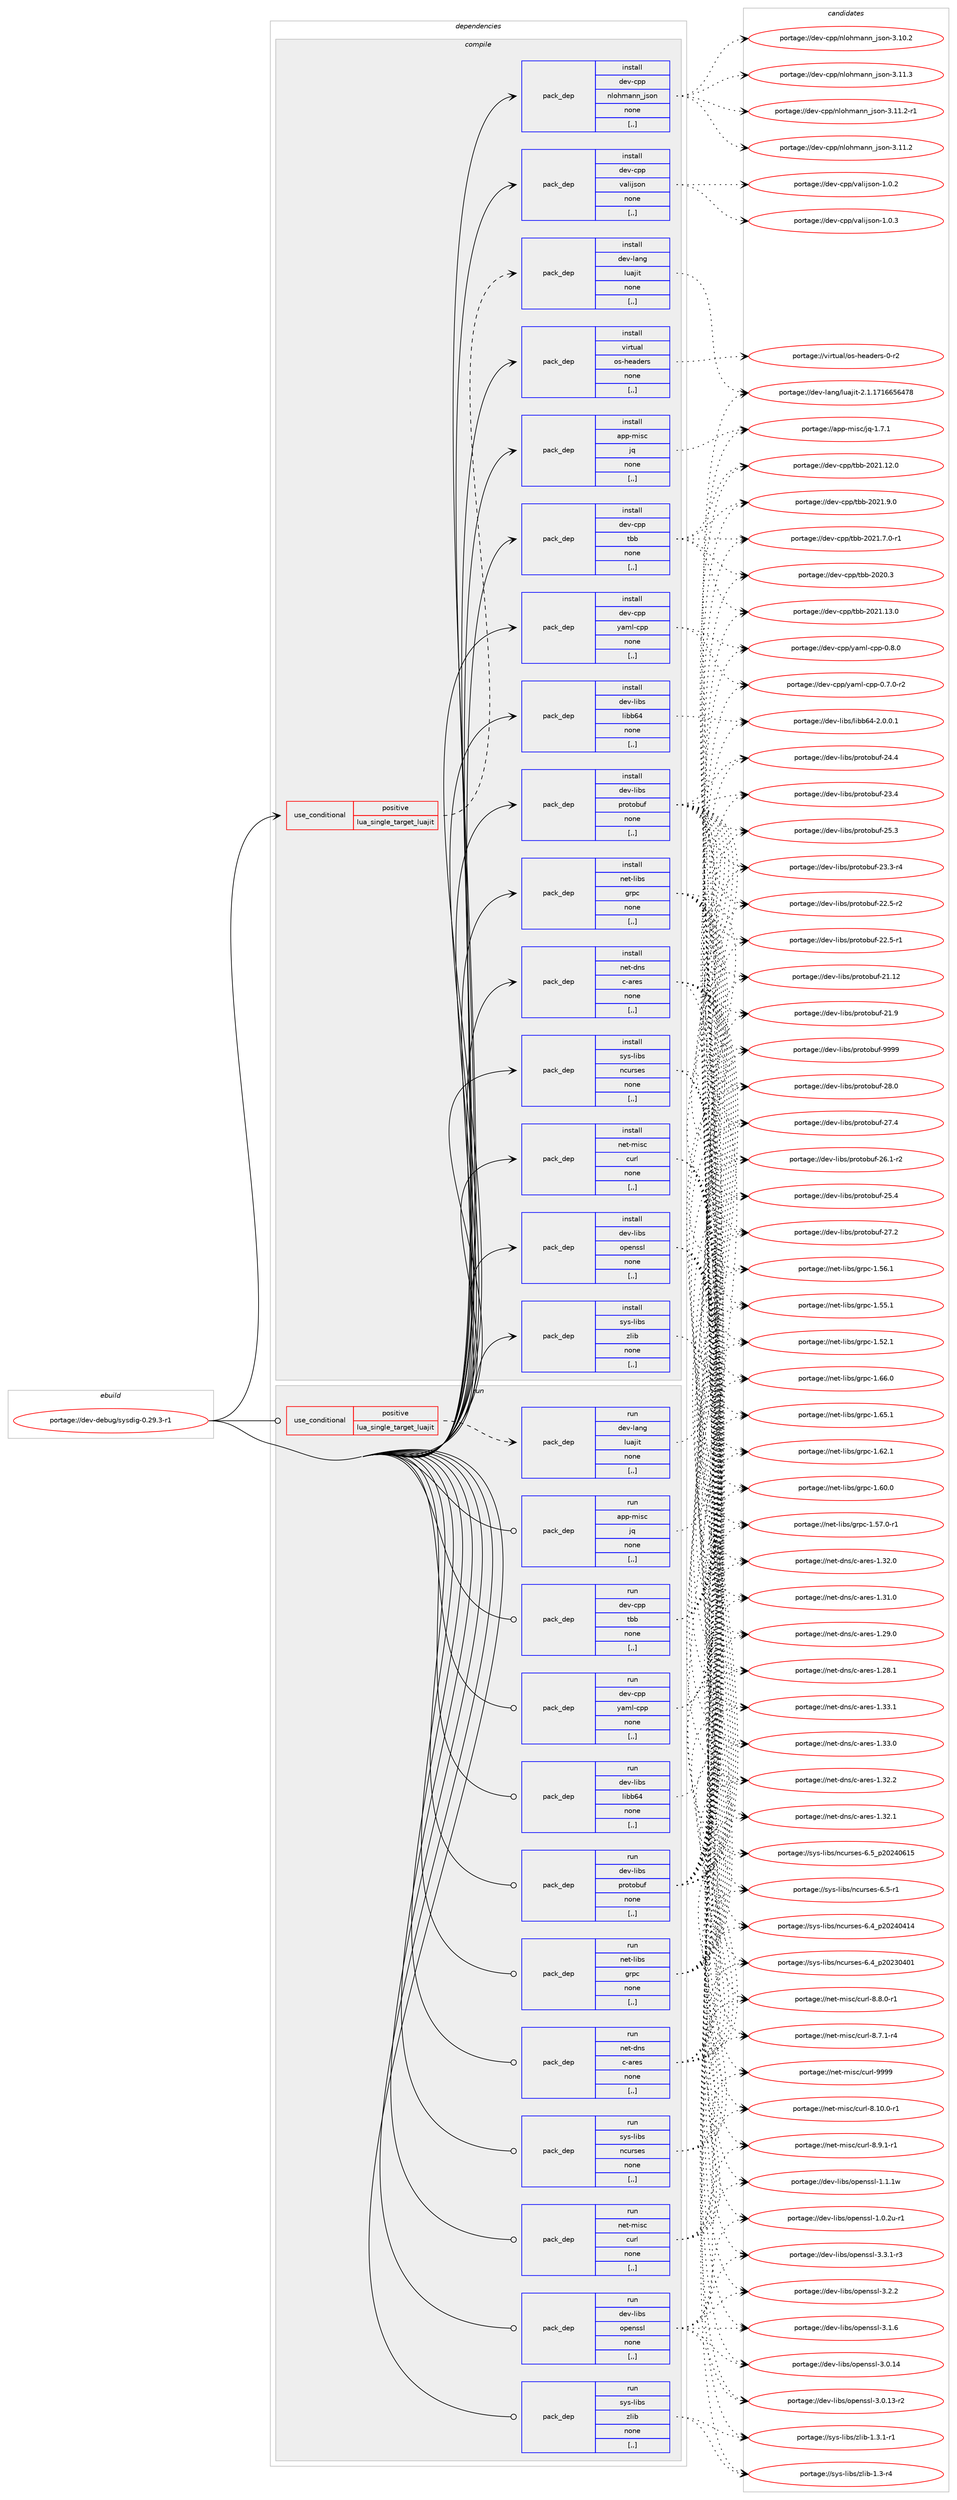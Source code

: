 digraph prolog {

# *************
# Graph options
# *************

newrank=true;
concentrate=true;
compound=true;
graph [rankdir=LR,fontname=Helvetica,fontsize=10,ranksep=1.5];#, ranksep=2.5, nodesep=0.2];
edge  [arrowhead=vee];
node  [fontname=Helvetica,fontsize=10];

# **********
# The ebuild
# **********

subgraph cluster_leftcol {
color=gray;
label=<<i>ebuild</i>>;
id [label="portage://dev-debug/sysdig-0.29.3-r1", color=red, width=4, href="../dev-debug/sysdig-0.29.3-r1.svg"];
}

# ****************
# The dependencies
# ****************

subgraph cluster_midcol {
color=gray;
label=<<i>dependencies</i>>;
subgraph cluster_compile {
fillcolor="#eeeeee";
style=filled;
label=<<i>compile</i>>;
subgraph cond149459 {
dependency566822 [label=<<TABLE BORDER="0" CELLBORDER="1" CELLSPACING="0" CELLPADDING="4"><TR><TD ROWSPAN="3" CELLPADDING="10">use_conditional</TD></TR><TR><TD>positive</TD></TR><TR><TD>lua_single_target_luajit</TD></TR></TABLE>>, shape=none, color=red];
subgraph pack412814 {
dependency566823 [label=<<TABLE BORDER="0" CELLBORDER="1" CELLSPACING="0" CELLPADDING="4" WIDTH="220"><TR><TD ROWSPAN="6" CELLPADDING="30">pack_dep</TD></TR><TR><TD WIDTH="110">install</TD></TR><TR><TD>dev-lang</TD></TR><TR><TD>luajit</TD></TR><TR><TD>none</TD></TR><TR><TD>[,,]</TD></TR></TABLE>>, shape=none, color=blue];
}
dependency566822:e -> dependency566823:w [weight=20,style="dashed",arrowhead="vee"];
}
id:e -> dependency566822:w [weight=20,style="solid",arrowhead="vee"];
subgraph pack412815 {
dependency566824 [label=<<TABLE BORDER="0" CELLBORDER="1" CELLSPACING="0" CELLPADDING="4" WIDTH="220"><TR><TD ROWSPAN="6" CELLPADDING="30">pack_dep</TD></TR><TR><TD WIDTH="110">install</TD></TR><TR><TD>app-misc</TD></TR><TR><TD>jq</TD></TR><TR><TD>none</TD></TR><TR><TD>[,,]</TD></TR></TABLE>>, shape=none, color=blue];
}
id:e -> dependency566824:w [weight=20,style="solid",arrowhead="vee"];
subgraph pack412816 {
dependency566825 [label=<<TABLE BORDER="0" CELLBORDER="1" CELLSPACING="0" CELLPADDING="4" WIDTH="220"><TR><TD ROWSPAN="6" CELLPADDING="30">pack_dep</TD></TR><TR><TD WIDTH="110">install</TD></TR><TR><TD>dev-cpp</TD></TR><TR><TD>nlohmann_json</TD></TR><TR><TD>none</TD></TR><TR><TD>[,,]</TD></TR></TABLE>>, shape=none, color=blue];
}
id:e -> dependency566825:w [weight=20,style="solid",arrowhead="vee"];
subgraph pack412817 {
dependency566826 [label=<<TABLE BORDER="0" CELLBORDER="1" CELLSPACING="0" CELLPADDING="4" WIDTH="220"><TR><TD ROWSPAN="6" CELLPADDING="30">pack_dep</TD></TR><TR><TD WIDTH="110">install</TD></TR><TR><TD>dev-cpp</TD></TR><TR><TD>tbb</TD></TR><TR><TD>none</TD></TR><TR><TD>[,,]</TD></TR></TABLE>>, shape=none, color=blue];
}
id:e -> dependency566826:w [weight=20,style="solid",arrowhead="vee"];
subgraph pack412818 {
dependency566827 [label=<<TABLE BORDER="0" CELLBORDER="1" CELLSPACING="0" CELLPADDING="4" WIDTH="220"><TR><TD ROWSPAN="6" CELLPADDING="30">pack_dep</TD></TR><TR><TD WIDTH="110">install</TD></TR><TR><TD>dev-cpp</TD></TR><TR><TD>valijson</TD></TR><TR><TD>none</TD></TR><TR><TD>[,,]</TD></TR></TABLE>>, shape=none, color=blue];
}
id:e -> dependency566827:w [weight=20,style="solid",arrowhead="vee"];
subgraph pack412819 {
dependency566828 [label=<<TABLE BORDER="0" CELLBORDER="1" CELLSPACING="0" CELLPADDING="4" WIDTH="220"><TR><TD ROWSPAN="6" CELLPADDING="30">pack_dep</TD></TR><TR><TD WIDTH="110">install</TD></TR><TR><TD>dev-cpp</TD></TR><TR><TD>yaml-cpp</TD></TR><TR><TD>none</TD></TR><TR><TD>[,,]</TD></TR></TABLE>>, shape=none, color=blue];
}
id:e -> dependency566828:w [weight=20,style="solid",arrowhead="vee"];
subgraph pack412820 {
dependency566829 [label=<<TABLE BORDER="0" CELLBORDER="1" CELLSPACING="0" CELLPADDING="4" WIDTH="220"><TR><TD ROWSPAN="6" CELLPADDING="30">pack_dep</TD></TR><TR><TD WIDTH="110">install</TD></TR><TR><TD>dev-libs</TD></TR><TR><TD>libb64</TD></TR><TR><TD>none</TD></TR><TR><TD>[,,]</TD></TR></TABLE>>, shape=none, color=blue];
}
id:e -> dependency566829:w [weight=20,style="solid",arrowhead="vee"];
subgraph pack412821 {
dependency566830 [label=<<TABLE BORDER="0" CELLBORDER="1" CELLSPACING="0" CELLPADDING="4" WIDTH="220"><TR><TD ROWSPAN="6" CELLPADDING="30">pack_dep</TD></TR><TR><TD WIDTH="110">install</TD></TR><TR><TD>dev-libs</TD></TR><TR><TD>openssl</TD></TR><TR><TD>none</TD></TR><TR><TD>[,,]</TD></TR></TABLE>>, shape=none, color=blue];
}
id:e -> dependency566830:w [weight=20,style="solid",arrowhead="vee"];
subgraph pack412822 {
dependency566831 [label=<<TABLE BORDER="0" CELLBORDER="1" CELLSPACING="0" CELLPADDING="4" WIDTH="220"><TR><TD ROWSPAN="6" CELLPADDING="30">pack_dep</TD></TR><TR><TD WIDTH="110">install</TD></TR><TR><TD>dev-libs</TD></TR><TR><TD>protobuf</TD></TR><TR><TD>none</TD></TR><TR><TD>[,,]</TD></TR></TABLE>>, shape=none, color=blue];
}
id:e -> dependency566831:w [weight=20,style="solid",arrowhead="vee"];
subgraph pack412823 {
dependency566832 [label=<<TABLE BORDER="0" CELLBORDER="1" CELLSPACING="0" CELLPADDING="4" WIDTH="220"><TR><TD ROWSPAN="6" CELLPADDING="30">pack_dep</TD></TR><TR><TD WIDTH="110">install</TD></TR><TR><TD>net-dns</TD></TR><TR><TD>c-ares</TD></TR><TR><TD>none</TD></TR><TR><TD>[,,]</TD></TR></TABLE>>, shape=none, color=blue];
}
id:e -> dependency566832:w [weight=20,style="solid",arrowhead="vee"];
subgraph pack412824 {
dependency566833 [label=<<TABLE BORDER="0" CELLBORDER="1" CELLSPACING="0" CELLPADDING="4" WIDTH="220"><TR><TD ROWSPAN="6" CELLPADDING="30">pack_dep</TD></TR><TR><TD WIDTH="110">install</TD></TR><TR><TD>net-libs</TD></TR><TR><TD>grpc</TD></TR><TR><TD>none</TD></TR><TR><TD>[,,]</TD></TR></TABLE>>, shape=none, color=blue];
}
id:e -> dependency566833:w [weight=20,style="solid",arrowhead="vee"];
subgraph pack412825 {
dependency566834 [label=<<TABLE BORDER="0" CELLBORDER="1" CELLSPACING="0" CELLPADDING="4" WIDTH="220"><TR><TD ROWSPAN="6" CELLPADDING="30">pack_dep</TD></TR><TR><TD WIDTH="110">install</TD></TR><TR><TD>net-misc</TD></TR><TR><TD>curl</TD></TR><TR><TD>none</TD></TR><TR><TD>[,,]</TD></TR></TABLE>>, shape=none, color=blue];
}
id:e -> dependency566834:w [weight=20,style="solid",arrowhead="vee"];
subgraph pack412826 {
dependency566835 [label=<<TABLE BORDER="0" CELLBORDER="1" CELLSPACING="0" CELLPADDING="4" WIDTH="220"><TR><TD ROWSPAN="6" CELLPADDING="30">pack_dep</TD></TR><TR><TD WIDTH="110">install</TD></TR><TR><TD>sys-libs</TD></TR><TR><TD>ncurses</TD></TR><TR><TD>none</TD></TR><TR><TD>[,,]</TD></TR></TABLE>>, shape=none, color=blue];
}
id:e -> dependency566835:w [weight=20,style="solid",arrowhead="vee"];
subgraph pack412827 {
dependency566836 [label=<<TABLE BORDER="0" CELLBORDER="1" CELLSPACING="0" CELLPADDING="4" WIDTH="220"><TR><TD ROWSPAN="6" CELLPADDING="30">pack_dep</TD></TR><TR><TD WIDTH="110">install</TD></TR><TR><TD>sys-libs</TD></TR><TR><TD>zlib</TD></TR><TR><TD>none</TD></TR><TR><TD>[,,]</TD></TR></TABLE>>, shape=none, color=blue];
}
id:e -> dependency566836:w [weight=20,style="solid",arrowhead="vee"];
subgraph pack412828 {
dependency566837 [label=<<TABLE BORDER="0" CELLBORDER="1" CELLSPACING="0" CELLPADDING="4" WIDTH="220"><TR><TD ROWSPAN="6" CELLPADDING="30">pack_dep</TD></TR><TR><TD WIDTH="110">install</TD></TR><TR><TD>virtual</TD></TR><TR><TD>os-headers</TD></TR><TR><TD>none</TD></TR><TR><TD>[,,]</TD></TR></TABLE>>, shape=none, color=blue];
}
id:e -> dependency566837:w [weight=20,style="solid",arrowhead="vee"];
}
subgraph cluster_compileandrun {
fillcolor="#eeeeee";
style=filled;
label=<<i>compile and run</i>>;
}
subgraph cluster_run {
fillcolor="#eeeeee";
style=filled;
label=<<i>run</i>>;
subgraph cond149460 {
dependency566838 [label=<<TABLE BORDER="0" CELLBORDER="1" CELLSPACING="0" CELLPADDING="4"><TR><TD ROWSPAN="3" CELLPADDING="10">use_conditional</TD></TR><TR><TD>positive</TD></TR><TR><TD>lua_single_target_luajit</TD></TR></TABLE>>, shape=none, color=red];
subgraph pack412829 {
dependency566839 [label=<<TABLE BORDER="0" CELLBORDER="1" CELLSPACING="0" CELLPADDING="4" WIDTH="220"><TR><TD ROWSPAN="6" CELLPADDING="30">pack_dep</TD></TR><TR><TD WIDTH="110">run</TD></TR><TR><TD>dev-lang</TD></TR><TR><TD>luajit</TD></TR><TR><TD>none</TD></TR><TR><TD>[,,]</TD></TR></TABLE>>, shape=none, color=blue];
}
dependency566838:e -> dependency566839:w [weight=20,style="dashed",arrowhead="vee"];
}
id:e -> dependency566838:w [weight=20,style="solid",arrowhead="odot"];
subgraph pack412830 {
dependency566840 [label=<<TABLE BORDER="0" CELLBORDER="1" CELLSPACING="0" CELLPADDING="4" WIDTH="220"><TR><TD ROWSPAN="6" CELLPADDING="30">pack_dep</TD></TR><TR><TD WIDTH="110">run</TD></TR><TR><TD>app-misc</TD></TR><TR><TD>jq</TD></TR><TR><TD>none</TD></TR><TR><TD>[,,]</TD></TR></TABLE>>, shape=none, color=blue];
}
id:e -> dependency566840:w [weight=20,style="solid",arrowhead="odot"];
subgraph pack412831 {
dependency566841 [label=<<TABLE BORDER="0" CELLBORDER="1" CELLSPACING="0" CELLPADDING="4" WIDTH="220"><TR><TD ROWSPAN="6" CELLPADDING="30">pack_dep</TD></TR><TR><TD WIDTH="110">run</TD></TR><TR><TD>dev-cpp</TD></TR><TR><TD>tbb</TD></TR><TR><TD>none</TD></TR><TR><TD>[,,]</TD></TR></TABLE>>, shape=none, color=blue];
}
id:e -> dependency566841:w [weight=20,style="solid",arrowhead="odot"];
subgraph pack412832 {
dependency566842 [label=<<TABLE BORDER="0" CELLBORDER="1" CELLSPACING="0" CELLPADDING="4" WIDTH="220"><TR><TD ROWSPAN="6" CELLPADDING="30">pack_dep</TD></TR><TR><TD WIDTH="110">run</TD></TR><TR><TD>dev-cpp</TD></TR><TR><TD>yaml-cpp</TD></TR><TR><TD>none</TD></TR><TR><TD>[,,]</TD></TR></TABLE>>, shape=none, color=blue];
}
id:e -> dependency566842:w [weight=20,style="solid",arrowhead="odot"];
subgraph pack412833 {
dependency566843 [label=<<TABLE BORDER="0" CELLBORDER="1" CELLSPACING="0" CELLPADDING="4" WIDTH="220"><TR><TD ROWSPAN="6" CELLPADDING="30">pack_dep</TD></TR><TR><TD WIDTH="110">run</TD></TR><TR><TD>dev-libs</TD></TR><TR><TD>libb64</TD></TR><TR><TD>none</TD></TR><TR><TD>[,,]</TD></TR></TABLE>>, shape=none, color=blue];
}
id:e -> dependency566843:w [weight=20,style="solid",arrowhead="odot"];
subgraph pack412834 {
dependency566844 [label=<<TABLE BORDER="0" CELLBORDER="1" CELLSPACING="0" CELLPADDING="4" WIDTH="220"><TR><TD ROWSPAN="6" CELLPADDING="30">pack_dep</TD></TR><TR><TD WIDTH="110">run</TD></TR><TR><TD>dev-libs</TD></TR><TR><TD>openssl</TD></TR><TR><TD>none</TD></TR><TR><TD>[,,]</TD></TR></TABLE>>, shape=none, color=blue];
}
id:e -> dependency566844:w [weight=20,style="solid",arrowhead="odot"];
subgraph pack412835 {
dependency566845 [label=<<TABLE BORDER="0" CELLBORDER="1" CELLSPACING="0" CELLPADDING="4" WIDTH="220"><TR><TD ROWSPAN="6" CELLPADDING="30">pack_dep</TD></TR><TR><TD WIDTH="110">run</TD></TR><TR><TD>dev-libs</TD></TR><TR><TD>protobuf</TD></TR><TR><TD>none</TD></TR><TR><TD>[,,]</TD></TR></TABLE>>, shape=none, color=blue];
}
id:e -> dependency566845:w [weight=20,style="solid",arrowhead="odot"];
subgraph pack412836 {
dependency566846 [label=<<TABLE BORDER="0" CELLBORDER="1" CELLSPACING="0" CELLPADDING="4" WIDTH="220"><TR><TD ROWSPAN="6" CELLPADDING="30">pack_dep</TD></TR><TR><TD WIDTH="110">run</TD></TR><TR><TD>net-dns</TD></TR><TR><TD>c-ares</TD></TR><TR><TD>none</TD></TR><TR><TD>[,,]</TD></TR></TABLE>>, shape=none, color=blue];
}
id:e -> dependency566846:w [weight=20,style="solid",arrowhead="odot"];
subgraph pack412837 {
dependency566847 [label=<<TABLE BORDER="0" CELLBORDER="1" CELLSPACING="0" CELLPADDING="4" WIDTH="220"><TR><TD ROWSPAN="6" CELLPADDING="30">pack_dep</TD></TR><TR><TD WIDTH="110">run</TD></TR><TR><TD>net-libs</TD></TR><TR><TD>grpc</TD></TR><TR><TD>none</TD></TR><TR><TD>[,,]</TD></TR></TABLE>>, shape=none, color=blue];
}
id:e -> dependency566847:w [weight=20,style="solid",arrowhead="odot"];
subgraph pack412838 {
dependency566848 [label=<<TABLE BORDER="0" CELLBORDER="1" CELLSPACING="0" CELLPADDING="4" WIDTH="220"><TR><TD ROWSPAN="6" CELLPADDING="30">pack_dep</TD></TR><TR><TD WIDTH="110">run</TD></TR><TR><TD>net-misc</TD></TR><TR><TD>curl</TD></TR><TR><TD>none</TD></TR><TR><TD>[,,]</TD></TR></TABLE>>, shape=none, color=blue];
}
id:e -> dependency566848:w [weight=20,style="solid",arrowhead="odot"];
subgraph pack412839 {
dependency566849 [label=<<TABLE BORDER="0" CELLBORDER="1" CELLSPACING="0" CELLPADDING="4" WIDTH="220"><TR><TD ROWSPAN="6" CELLPADDING="30">pack_dep</TD></TR><TR><TD WIDTH="110">run</TD></TR><TR><TD>sys-libs</TD></TR><TR><TD>ncurses</TD></TR><TR><TD>none</TD></TR><TR><TD>[,,]</TD></TR></TABLE>>, shape=none, color=blue];
}
id:e -> dependency566849:w [weight=20,style="solid",arrowhead="odot"];
subgraph pack412840 {
dependency566850 [label=<<TABLE BORDER="0" CELLBORDER="1" CELLSPACING="0" CELLPADDING="4" WIDTH="220"><TR><TD ROWSPAN="6" CELLPADDING="30">pack_dep</TD></TR><TR><TD WIDTH="110">run</TD></TR><TR><TD>sys-libs</TD></TR><TR><TD>zlib</TD></TR><TR><TD>none</TD></TR><TR><TD>[,,]</TD></TR></TABLE>>, shape=none, color=blue];
}
id:e -> dependency566850:w [weight=20,style="solid",arrowhead="odot"];
}
}

# **************
# The candidates
# **************

subgraph cluster_choices {
rank=same;
color=gray;
label=<<i>candidates</i>>;

subgraph choice412814 {
color=black;
nodesep=1;
choice10010111845108971101034710811797106105116455046494649554954545354525556 [label="portage://dev-lang/luajit-2.1.1716656478", color=red, width=4,href="../dev-lang/luajit-2.1.1716656478.svg"];
dependency566823:e -> choice10010111845108971101034710811797106105116455046494649554954545354525556:w [style=dotted,weight="100"];
}
subgraph choice412815 {
color=black;
nodesep=1;
choice97112112451091051159947106113454946554649 [label="portage://app-misc/jq-1.7.1", color=red, width=4,href="../app-misc/jq-1.7.1.svg"];
dependency566824:e -> choice97112112451091051159947106113454946554649:w [style=dotted,weight="100"];
}
subgraph choice412816 {
color=black;
nodesep=1;
choice100101118459911211247110108111104109971101109510611511111045514649494651 [label="portage://dev-cpp/nlohmann_json-3.11.3", color=red, width=4,href="../dev-cpp/nlohmann_json-3.11.3.svg"];
choice1001011184599112112471101081111041099711011095106115111110455146494946504511449 [label="portage://dev-cpp/nlohmann_json-3.11.2-r1", color=red, width=4,href="../dev-cpp/nlohmann_json-3.11.2-r1.svg"];
choice100101118459911211247110108111104109971101109510611511111045514649494650 [label="portage://dev-cpp/nlohmann_json-3.11.2", color=red, width=4,href="../dev-cpp/nlohmann_json-3.11.2.svg"];
choice100101118459911211247110108111104109971101109510611511111045514649484650 [label="portage://dev-cpp/nlohmann_json-3.10.2", color=red, width=4,href="../dev-cpp/nlohmann_json-3.10.2.svg"];
dependency566825:e -> choice100101118459911211247110108111104109971101109510611511111045514649494651:w [style=dotted,weight="100"];
dependency566825:e -> choice1001011184599112112471101081111041099711011095106115111110455146494946504511449:w [style=dotted,weight="100"];
dependency566825:e -> choice100101118459911211247110108111104109971101109510611511111045514649494650:w [style=dotted,weight="100"];
dependency566825:e -> choice100101118459911211247110108111104109971101109510611511111045514649484650:w [style=dotted,weight="100"];
}
subgraph choice412817 {
color=black;
nodesep=1;
choice100101118459911211247116989845504850494649514648 [label="portage://dev-cpp/tbb-2021.13.0", color=red, width=4,href="../dev-cpp/tbb-2021.13.0.svg"];
choice100101118459911211247116989845504850494649504648 [label="portage://dev-cpp/tbb-2021.12.0", color=red, width=4,href="../dev-cpp/tbb-2021.12.0.svg"];
choice1001011184599112112471169898455048504946574648 [label="portage://dev-cpp/tbb-2021.9.0", color=red, width=4,href="../dev-cpp/tbb-2021.9.0.svg"];
choice10010111845991121124711698984550485049465546484511449 [label="portage://dev-cpp/tbb-2021.7.0-r1", color=red, width=4,href="../dev-cpp/tbb-2021.7.0-r1.svg"];
choice100101118459911211247116989845504850484651 [label="portage://dev-cpp/tbb-2020.3", color=red, width=4,href="../dev-cpp/tbb-2020.3.svg"];
dependency566826:e -> choice100101118459911211247116989845504850494649514648:w [style=dotted,weight="100"];
dependency566826:e -> choice100101118459911211247116989845504850494649504648:w [style=dotted,weight="100"];
dependency566826:e -> choice1001011184599112112471169898455048504946574648:w [style=dotted,weight="100"];
dependency566826:e -> choice10010111845991121124711698984550485049465546484511449:w [style=dotted,weight="100"];
dependency566826:e -> choice100101118459911211247116989845504850484651:w [style=dotted,weight="100"];
}
subgraph choice412818 {
color=black;
nodesep=1;
choice10010111845991121124711897108105106115111110454946484651 [label="portage://dev-cpp/valijson-1.0.3", color=red, width=4,href="../dev-cpp/valijson-1.0.3.svg"];
choice10010111845991121124711897108105106115111110454946484650 [label="portage://dev-cpp/valijson-1.0.2", color=red, width=4,href="../dev-cpp/valijson-1.0.2.svg"];
dependency566827:e -> choice10010111845991121124711897108105106115111110454946484651:w [style=dotted,weight="100"];
dependency566827:e -> choice10010111845991121124711897108105106115111110454946484650:w [style=dotted,weight="100"];
}
subgraph choice412819 {
color=black;
nodesep=1;
choice100101118459911211247121971091084599112112454846564648 [label="portage://dev-cpp/yaml-cpp-0.8.0", color=red, width=4,href="../dev-cpp/yaml-cpp-0.8.0.svg"];
choice1001011184599112112471219710910845991121124548465546484511450 [label="portage://dev-cpp/yaml-cpp-0.7.0-r2", color=red, width=4,href="../dev-cpp/yaml-cpp-0.7.0-r2.svg"];
dependency566828:e -> choice100101118459911211247121971091084599112112454846564648:w [style=dotted,weight="100"];
dependency566828:e -> choice1001011184599112112471219710910845991121124548465546484511450:w [style=dotted,weight="100"];
}
subgraph choice412820 {
color=black;
nodesep=1;
choice100101118451081059811547108105989854524550464846484649 [label="portage://dev-libs/libb64-2.0.0.1", color=red, width=4,href="../dev-libs/libb64-2.0.0.1.svg"];
dependency566829:e -> choice100101118451081059811547108105989854524550464846484649:w [style=dotted,weight="100"];
}
subgraph choice412821 {
color=black;
nodesep=1;
choice1001011184510810598115471111121011101151151084551465146494511451 [label="portage://dev-libs/openssl-3.3.1-r3", color=red, width=4,href="../dev-libs/openssl-3.3.1-r3.svg"];
choice100101118451081059811547111112101110115115108455146504650 [label="portage://dev-libs/openssl-3.2.2", color=red, width=4,href="../dev-libs/openssl-3.2.2.svg"];
choice100101118451081059811547111112101110115115108455146494654 [label="portage://dev-libs/openssl-3.1.6", color=red, width=4,href="../dev-libs/openssl-3.1.6.svg"];
choice10010111845108105981154711111210111011511510845514648464952 [label="portage://dev-libs/openssl-3.0.14", color=red, width=4,href="../dev-libs/openssl-3.0.14.svg"];
choice100101118451081059811547111112101110115115108455146484649514511450 [label="portage://dev-libs/openssl-3.0.13-r2", color=red, width=4,href="../dev-libs/openssl-3.0.13-r2.svg"];
choice100101118451081059811547111112101110115115108454946494649119 [label="portage://dev-libs/openssl-1.1.1w", color=red, width=4,href="../dev-libs/openssl-1.1.1w.svg"];
choice1001011184510810598115471111121011101151151084549464846501174511449 [label="portage://dev-libs/openssl-1.0.2u-r1", color=red, width=4,href="../dev-libs/openssl-1.0.2u-r1.svg"];
dependency566830:e -> choice1001011184510810598115471111121011101151151084551465146494511451:w [style=dotted,weight="100"];
dependency566830:e -> choice100101118451081059811547111112101110115115108455146504650:w [style=dotted,weight="100"];
dependency566830:e -> choice100101118451081059811547111112101110115115108455146494654:w [style=dotted,weight="100"];
dependency566830:e -> choice10010111845108105981154711111210111011511510845514648464952:w [style=dotted,weight="100"];
dependency566830:e -> choice100101118451081059811547111112101110115115108455146484649514511450:w [style=dotted,weight="100"];
dependency566830:e -> choice100101118451081059811547111112101110115115108454946494649119:w [style=dotted,weight="100"];
dependency566830:e -> choice1001011184510810598115471111121011101151151084549464846501174511449:w [style=dotted,weight="100"];
}
subgraph choice412822 {
color=black;
nodesep=1;
choice100101118451081059811547112114111116111981171024557575757 [label="portage://dev-libs/protobuf-9999", color=red, width=4,href="../dev-libs/protobuf-9999.svg"];
choice100101118451081059811547112114111116111981171024550564648 [label="portage://dev-libs/protobuf-28.0", color=red, width=4,href="../dev-libs/protobuf-28.0.svg"];
choice100101118451081059811547112114111116111981171024550554652 [label="portage://dev-libs/protobuf-27.4", color=red, width=4,href="../dev-libs/protobuf-27.4.svg"];
choice100101118451081059811547112114111116111981171024550554650 [label="portage://dev-libs/protobuf-27.2", color=red, width=4,href="../dev-libs/protobuf-27.2.svg"];
choice1001011184510810598115471121141111161119811710245505446494511450 [label="portage://dev-libs/protobuf-26.1-r2", color=red, width=4,href="../dev-libs/protobuf-26.1-r2.svg"];
choice100101118451081059811547112114111116111981171024550534652 [label="portage://dev-libs/protobuf-25.4", color=red, width=4,href="../dev-libs/protobuf-25.4.svg"];
choice100101118451081059811547112114111116111981171024550534651 [label="portage://dev-libs/protobuf-25.3", color=red, width=4,href="../dev-libs/protobuf-25.3.svg"];
choice100101118451081059811547112114111116111981171024550524652 [label="portage://dev-libs/protobuf-24.4", color=red, width=4,href="../dev-libs/protobuf-24.4.svg"];
choice100101118451081059811547112114111116111981171024550514652 [label="portage://dev-libs/protobuf-23.4", color=red, width=4,href="../dev-libs/protobuf-23.4.svg"];
choice1001011184510810598115471121141111161119811710245505146514511452 [label="portage://dev-libs/protobuf-23.3-r4", color=red, width=4,href="../dev-libs/protobuf-23.3-r4.svg"];
choice1001011184510810598115471121141111161119811710245505046534511450 [label="portage://dev-libs/protobuf-22.5-r2", color=red, width=4,href="../dev-libs/protobuf-22.5-r2.svg"];
choice1001011184510810598115471121141111161119811710245505046534511449 [label="portage://dev-libs/protobuf-22.5-r1", color=red, width=4,href="../dev-libs/protobuf-22.5-r1.svg"];
choice10010111845108105981154711211411111611198117102455049464950 [label="portage://dev-libs/protobuf-21.12", color=red, width=4,href="../dev-libs/protobuf-21.12.svg"];
choice100101118451081059811547112114111116111981171024550494657 [label="portage://dev-libs/protobuf-21.9", color=red, width=4,href="../dev-libs/protobuf-21.9.svg"];
dependency566831:e -> choice100101118451081059811547112114111116111981171024557575757:w [style=dotted,weight="100"];
dependency566831:e -> choice100101118451081059811547112114111116111981171024550564648:w [style=dotted,weight="100"];
dependency566831:e -> choice100101118451081059811547112114111116111981171024550554652:w [style=dotted,weight="100"];
dependency566831:e -> choice100101118451081059811547112114111116111981171024550554650:w [style=dotted,weight="100"];
dependency566831:e -> choice1001011184510810598115471121141111161119811710245505446494511450:w [style=dotted,weight="100"];
dependency566831:e -> choice100101118451081059811547112114111116111981171024550534652:w [style=dotted,weight="100"];
dependency566831:e -> choice100101118451081059811547112114111116111981171024550534651:w [style=dotted,weight="100"];
dependency566831:e -> choice100101118451081059811547112114111116111981171024550524652:w [style=dotted,weight="100"];
dependency566831:e -> choice100101118451081059811547112114111116111981171024550514652:w [style=dotted,weight="100"];
dependency566831:e -> choice1001011184510810598115471121141111161119811710245505146514511452:w [style=dotted,weight="100"];
dependency566831:e -> choice1001011184510810598115471121141111161119811710245505046534511450:w [style=dotted,weight="100"];
dependency566831:e -> choice1001011184510810598115471121141111161119811710245505046534511449:w [style=dotted,weight="100"];
dependency566831:e -> choice10010111845108105981154711211411111611198117102455049464950:w [style=dotted,weight="100"];
dependency566831:e -> choice100101118451081059811547112114111116111981171024550494657:w [style=dotted,weight="100"];
}
subgraph choice412823 {
color=black;
nodesep=1;
choice110101116451001101154799459711410111545494651514649 [label="portage://net-dns/c-ares-1.33.1", color=red, width=4,href="../net-dns/c-ares-1.33.1.svg"];
choice110101116451001101154799459711410111545494651514648 [label="portage://net-dns/c-ares-1.33.0", color=red, width=4,href="../net-dns/c-ares-1.33.0.svg"];
choice110101116451001101154799459711410111545494651504650 [label="portage://net-dns/c-ares-1.32.2", color=red, width=4,href="../net-dns/c-ares-1.32.2.svg"];
choice110101116451001101154799459711410111545494651504649 [label="portage://net-dns/c-ares-1.32.1", color=red, width=4,href="../net-dns/c-ares-1.32.1.svg"];
choice110101116451001101154799459711410111545494651504648 [label="portage://net-dns/c-ares-1.32.0", color=red, width=4,href="../net-dns/c-ares-1.32.0.svg"];
choice110101116451001101154799459711410111545494651494648 [label="portage://net-dns/c-ares-1.31.0", color=red, width=4,href="../net-dns/c-ares-1.31.0.svg"];
choice110101116451001101154799459711410111545494650574648 [label="portage://net-dns/c-ares-1.29.0", color=red, width=4,href="../net-dns/c-ares-1.29.0.svg"];
choice110101116451001101154799459711410111545494650564649 [label="portage://net-dns/c-ares-1.28.1", color=red, width=4,href="../net-dns/c-ares-1.28.1.svg"];
dependency566832:e -> choice110101116451001101154799459711410111545494651514649:w [style=dotted,weight="100"];
dependency566832:e -> choice110101116451001101154799459711410111545494651514648:w [style=dotted,weight="100"];
dependency566832:e -> choice110101116451001101154799459711410111545494651504650:w [style=dotted,weight="100"];
dependency566832:e -> choice110101116451001101154799459711410111545494651504649:w [style=dotted,weight="100"];
dependency566832:e -> choice110101116451001101154799459711410111545494651504648:w [style=dotted,weight="100"];
dependency566832:e -> choice110101116451001101154799459711410111545494651494648:w [style=dotted,weight="100"];
dependency566832:e -> choice110101116451001101154799459711410111545494650574648:w [style=dotted,weight="100"];
dependency566832:e -> choice110101116451001101154799459711410111545494650564649:w [style=dotted,weight="100"];
}
subgraph choice412824 {
color=black;
nodesep=1;
choice1101011164510810598115471031141129945494654544648 [label="portage://net-libs/grpc-1.66.0", color=red, width=4,href="../net-libs/grpc-1.66.0.svg"];
choice1101011164510810598115471031141129945494654534649 [label="portage://net-libs/grpc-1.65.1", color=red, width=4,href="../net-libs/grpc-1.65.1.svg"];
choice1101011164510810598115471031141129945494654504649 [label="portage://net-libs/grpc-1.62.1", color=red, width=4,href="../net-libs/grpc-1.62.1.svg"];
choice1101011164510810598115471031141129945494654484648 [label="portage://net-libs/grpc-1.60.0", color=red, width=4,href="../net-libs/grpc-1.60.0.svg"];
choice11010111645108105981154710311411299454946535546484511449 [label="portage://net-libs/grpc-1.57.0-r1", color=red, width=4,href="../net-libs/grpc-1.57.0-r1.svg"];
choice1101011164510810598115471031141129945494653544649 [label="portage://net-libs/grpc-1.56.1", color=red, width=4,href="../net-libs/grpc-1.56.1.svg"];
choice1101011164510810598115471031141129945494653534649 [label="portage://net-libs/grpc-1.55.1", color=red, width=4,href="../net-libs/grpc-1.55.1.svg"];
choice1101011164510810598115471031141129945494653504649 [label="portage://net-libs/grpc-1.52.1", color=red, width=4,href="../net-libs/grpc-1.52.1.svg"];
dependency566833:e -> choice1101011164510810598115471031141129945494654544648:w [style=dotted,weight="100"];
dependency566833:e -> choice1101011164510810598115471031141129945494654534649:w [style=dotted,weight="100"];
dependency566833:e -> choice1101011164510810598115471031141129945494654504649:w [style=dotted,weight="100"];
dependency566833:e -> choice1101011164510810598115471031141129945494654484648:w [style=dotted,weight="100"];
dependency566833:e -> choice11010111645108105981154710311411299454946535546484511449:w [style=dotted,weight="100"];
dependency566833:e -> choice1101011164510810598115471031141129945494653544649:w [style=dotted,weight="100"];
dependency566833:e -> choice1101011164510810598115471031141129945494653534649:w [style=dotted,weight="100"];
dependency566833:e -> choice1101011164510810598115471031141129945494653504649:w [style=dotted,weight="100"];
}
subgraph choice412825 {
color=black;
nodesep=1;
choice110101116451091051159947991171141084557575757 [label="portage://net-misc/curl-9999", color=red, width=4,href="../net-misc/curl-9999.svg"];
choice11010111645109105115994799117114108455646494846484511449 [label="portage://net-misc/curl-8.10.0-r1", color=red, width=4,href="../net-misc/curl-8.10.0-r1.svg"];
choice110101116451091051159947991171141084556465746494511449 [label="portage://net-misc/curl-8.9.1-r1", color=red, width=4,href="../net-misc/curl-8.9.1-r1.svg"];
choice110101116451091051159947991171141084556465646484511449 [label="portage://net-misc/curl-8.8.0-r1", color=red, width=4,href="../net-misc/curl-8.8.0-r1.svg"];
choice110101116451091051159947991171141084556465546494511452 [label="portage://net-misc/curl-8.7.1-r4", color=red, width=4,href="../net-misc/curl-8.7.1-r4.svg"];
dependency566834:e -> choice110101116451091051159947991171141084557575757:w [style=dotted,weight="100"];
dependency566834:e -> choice11010111645109105115994799117114108455646494846484511449:w [style=dotted,weight="100"];
dependency566834:e -> choice110101116451091051159947991171141084556465746494511449:w [style=dotted,weight="100"];
dependency566834:e -> choice110101116451091051159947991171141084556465646484511449:w [style=dotted,weight="100"];
dependency566834:e -> choice110101116451091051159947991171141084556465546494511452:w [style=dotted,weight="100"];
}
subgraph choice412826 {
color=black;
nodesep=1;
choice1151211154510810598115471109911711411510111545544653951125048505248544953 [label="portage://sys-libs/ncurses-6.5_p20240615", color=red, width=4,href="../sys-libs/ncurses-6.5_p20240615.svg"];
choice11512111545108105981154711099117114115101115455446534511449 [label="portage://sys-libs/ncurses-6.5-r1", color=red, width=4,href="../sys-libs/ncurses-6.5-r1.svg"];
choice1151211154510810598115471109911711411510111545544652951125048505248524952 [label="portage://sys-libs/ncurses-6.4_p20240414", color=red, width=4,href="../sys-libs/ncurses-6.4_p20240414.svg"];
choice1151211154510810598115471109911711411510111545544652951125048505148524849 [label="portage://sys-libs/ncurses-6.4_p20230401", color=red, width=4,href="../sys-libs/ncurses-6.4_p20230401.svg"];
dependency566835:e -> choice1151211154510810598115471109911711411510111545544653951125048505248544953:w [style=dotted,weight="100"];
dependency566835:e -> choice11512111545108105981154711099117114115101115455446534511449:w [style=dotted,weight="100"];
dependency566835:e -> choice1151211154510810598115471109911711411510111545544652951125048505248524952:w [style=dotted,weight="100"];
dependency566835:e -> choice1151211154510810598115471109911711411510111545544652951125048505148524849:w [style=dotted,weight="100"];
}
subgraph choice412827 {
color=black;
nodesep=1;
choice115121115451081059811547122108105984549465146494511449 [label="portage://sys-libs/zlib-1.3.1-r1", color=red, width=4,href="../sys-libs/zlib-1.3.1-r1.svg"];
choice11512111545108105981154712210810598454946514511452 [label="portage://sys-libs/zlib-1.3-r4", color=red, width=4,href="../sys-libs/zlib-1.3-r4.svg"];
dependency566836:e -> choice115121115451081059811547122108105984549465146494511449:w [style=dotted,weight="100"];
dependency566836:e -> choice11512111545108105981154712210810598454946514511452:w [style=dotted,weight="100"];
}
subgraph choice412828 {
color=black;
nodesep=1;
choice1181051141161179710847111115451041019710010111411545484511450 [label="portage://virtual/os-headers-0-r2", color=red, width=4,href="../virtual/os-headers-0-r2.svg"];
dependency566837:e -> choice1181051141161179710847111115451041019710010111411545484511450:w [style=dotted,weight="100"];
}
subgraph choice412829 {
color=black;
nodesep=1;
choice10010111845108971101034710811797106105116455046494649554954545354525556 [label="portage://dev-lang/luajit-2.1.1716656478", color=red, width=4,href="../dev-lang/luajit-2.1.1716656478.svg"];
dependency566839:e -> choice10010111845108971101034710811797106105116455046494649554954545354525556:w [style=dotted,weight="100"];
}
subgraph choice412830 {
color=black;
nodesep=1;
choice97112112451091051159947106113454946554649 [label="portage://app-misc/jq-1.7.1", color=red, width=4,href="../app-misc/jq-1.7.1.svg"];
dependency566840:e -> choice97112112451091051159947106113454946554649:w [style=dotted,weight="100"];
}
subgraph choice412831 {
color=black;
nodesep=1;
choice100101118459911211247116989845504850494649514648 [label="portage://dev-cpp/tbb-2021.13.0", color=red, width=4,href="../dev-cpp/tbb-2021.13.0.svg"];
choice100101118459911211247116989845504850494649504648 [label="portage://dev-cpp/tbb-2021.12.0", color=red, width=4,href="../dev-cpp/tbb-2021.12.0.svg"];
choice1001011184599112112471169898455048504946574648 [label="portage://dev-cpp/tbb-2021.9.0", color=red, width=4,href="../dev-cpp/tbb-2021.9.0.svg"];
choice10010111845991121124711698984550485049465546484511449 [label="portage://dev-cpp/tbb-2021.7.0-r1", color=red, width=4,href="../dev-cpp/tbb-2021.7.0-r1.svg"];
choice100101118459911211247116989845504850484651 [label="portage://dev-cpp/tbb-2020.3", color=red, width=4,href="../dev-cpp/tbb-2020.3.svg"];
dependency566841:e -> choice100101118459911211247116989845504850494649514648:w [style=dotted,weight="100"];
dependency566841:e -> choice100101118459911211247116989845504850494649504648:w [style=dotted,weight="100"];
dependency566841:e -> choice1001011184599112112471169898455048504946574648:w [style=dotted,weight="100"];
dependency566841:e -> choice10010111845991121124711698984550485049465546484511449:w [style=dotted,weight="100"];
dependency566841:e -> choice100101118459911211247116989845504850484651:w [style=dotted,weight="100"];
}
subgraph choice412832 {
color=black;
nodesep=1;
choice100101118459911211247121971091084599112112454846564648 [label="portage://dev-cpp/yaml-cpp-0.8.0", color=red, width=4,href="../dev-cpp/yaml-cpp-0.8.0.svg"];
choice1001011184599112112471219710910845991121124548465546484511450 [label="portage://dev-cpp/yaml-cpp-0.7.0-r2", color=red, width=4,href="../dev-cpp/yaml-cpp-0.7.0-r2.svg"];
dependency566842:e -> choice100101118459911211247121971091084599112112454846564648:w [style=dotted,weight="100"];
dependency566842:e -> choice1001011184599112112471219710910845991121124548465546484511450:w [style=dotted,weight="100"];
}
subgraph choice412833 {
color=black;
nodesep=1;
choice100101118451081059811547108105989854524550464846484649 [label="portage://dev-libs/libb64-2.0.0.1", color=red, width=4,href="../dev-libs/libb64-2.0.0.1.svg"];
dependency566843:e -> choice100101118451081059811547108105989854524550464846484649:w [style=dotted,weight="100"];
}
subgraph choice412834 {
color=black;
nodesep=1;
choice1001011184510810598115471111121011101151151084551465146494511451 [label="portage://dev-libs/openssl-3.3.1-r3", color=red, width=4,href="../dev-libs/openssl-3.3.1-r3.svg"];
choice100101118451081059811547111112101110115115108455146504650 [label="portage://dev-libs/openssl-3.2.2", color=red, width=4,href="../dev-libs/openssl-3.2.2.svg"];
choice100101118451081059811547111112101110115115108455146494654 [label="portage://dev-libs/openssl-3.1.6", color=red, width=4,href="../dev-libs/openssl-3.1.6.svg"];
choice10010111845108105981154711111210111011511510845514648464952 [label="portage://dev-libs/openssl-3.0.14", color=red, width=4,href="../dev-libs/openssl-3.0.14.svg"];
choice100101118451081059811547111112101110115115108455146484649514511450 [label="portage://dev-libs/openssl-3.0.13-r2", color=red, width=4,href="../dev-libs/openssl-3.0.13-r2.svg"];
choice100101118451081059811547111112101110115115108454946494649119 [label="portage://dev-libs/openssl-1.1.1w", color=red, width=4,href="../dev-libs/openssl-1.1.1w.svg"];
choice1001011184510810598115471111121011101151151084549464846501174511449 [label="portage://dev-libs/openssl-1.0.2u-r1", color=red, width=4,href="../dev-libs/openssl-1.0.2u-r1.svg"];
dependency566844:e -> choice1001011184510810598115471111121011101151151084551465146494511451:w [style=dotted,weight="100"];
dependency566844:e -> choice100101118451081059811547111112101110115115108455146504650:w [style=dotted,weight="100"];
dependency566844:e -> choice100101118451081059811547111112101110115115108455146494654:w [style=dotted,weight="100"];
dependency566844:e -> choice10010111845108105981154711111210111011511510845514648464952:w [style=dotted,weight="100"];
dependency566844:e -> choice100101118451081059811547111112101110115115108455146484649514511450:w [style=dotted,weight="100"];
dependency566844:e -> choice100101118451081059811547111112101110115115108454946494649119:w [style=dotted,weight="100"];
dependency566844:e -> choice1001011184510810598115471111121011101151151084549464846501174511449:w [style=dotted,weight="100"];
}
subgraph choice412835 {
color=black;
nodesep=1;
choice100101118451081059811547112114111116111981171024557575757 [label="portage://dev-libs/protobuf-9999", color=red, width=4,href="../dev-libs/protobuf-9999.svg"];
choice100101118451081059811547112114111116111981171024550564648 [label="portage://dev-libs/protobuf-28.0", color=red, width=4,href="../dev-libs/protobuf-28.0.svg"];
choice100101118451081059811547112114111116111981171024550554652 [label="portage://dev-libs/protobuf-27.4", color=red, width=4,href="../dev-libs/protobuf-27.4.svg"];
choice100101118451081059811547112114111116111981171024550554650 [label="portage://dev-libs/protobuf-27.2", color=red, width=4,href="../dev-libs/protobuf-27.2.svg"];
choice1001011184510810598115471121141111161119811710245505446494511450 [label="portage://dev-libs/protobuf-26.1-r2", color=red, width=4,href="../dev-libs/protobuf-26.1-r2.svg"];
choice100101118451081059811547112114111116111981171024550534652 [label="portage://dev-libs/protobuf-25.4", color=red, width=4,href="../dev-libs/protobuf-25.4.svg"];
choice100101118451081059811547112114111116111981171024550534651 [label="portage://dev-libs/protobuf-25.3", color=red, width=4,href="../dev-libs/protobuf-25.3.svg"];
choice100101118451081059811547112114111116111981171024550524652 [label="portage://dev-libs/protobuf-24.4", color=red, width=4,href="../dev-libs/protobuf-24.4.svg"];
choice100101118451081059811547112114111116111981171024550514652 [label="portage://dev-libs/protobuf-23.4", color=red, width=4,href="../dev-libs/protobuf-23.4.svg"];
choice1001011184510810598115471121141111161119811710245505146514511452 [label="portage://dev-libs/protobuf-23.3-r4", color=red, width=4,href="../dev-libs/protobuf-23.3-r4.svg"];
choice1001011184510810598115471121141111161119811710245505046534511450 [label="portage://dev-libs/protobuf-22.5-r2", color=red, width=4,href="../dev-libs/protobuf-22.5-r2.svg"];
choice1001011184510810598115471121141111161119811710245505046534511449 [label="portage://dev-libs/protobuf-22.5-r1", color=red, width=4,href="../dev-libs/protobuf-22.5-r1.svg"];
choice10010111845108105981154711211411111611198117102455049464950 [label="portage://dev-libs/protobuf-21.12", color=red, width=4,href="../dev-libs/protobuf-21.12.svg"];
choice100101118451081059811547112114111116111981171024550494657 [label="portage://dev-libs/protobuf-21.9", color=red, width=4,href="../dev-libs/protobuf-21.9.svg"];
dependency566845:e -> choice100101118451081059811547112114111116111981171024557575757:w [style=dotted,weight="100"];
dependency566845:e -> choice100101118451081059811547112114111116111981171024550564648:w [style=dotted,weight="100"];
dependency566845:e -> choice100101118451081059811547112114111116111981171024550554652:w [style=dotted,weight="100"];
dependency566845:e -> choice100101118451081059811547112114111116111981171024550554650:w [style=dotted,weight="100"];
dependency566845:e -> choice1001011184510810598115471121141111161119811710245505446494511450:w [style=dotted,weight="100"];
dependency566845:e -> choice100101118451081059811547112114111116111981171024550534652:w [style=dotted,weight="100"];
dependency566845:e -> choice100101118451081059811547112114111116111981171024550534651:w [style=dotted,weight="100"];
dependency566845:e -> choice100101118451081059811547112114111116111981171024550524652:w [style=dotted,weight="100"];
dependency566845:e -> choice100101118451081059811547112114111116111981171024550514652:w [style=dotted,weight="100"];
dependency566845:e -> choice1001011184510810598115471121141111161119811710245505146514511452:w [style=dotted,weight="100"];
dependency566845:e -> choice1001011184510810598115471121141111161119811710245505046534511450:w [style=dotted,weight="100"];
dependency566845:e -> choice1001011184510810598115471121141111161119811710245505046534511449:w [style=dotted,weight="100"];
dependency566845:e -> choice10010111845108105981154711211411111611198117102455049464950:w [style=dotted,weight="100"];
dependency566845:e -> choice100101118451081059811547112114111116111981171024550494657:w [style=dotted,weight="100"];
}
subgraph choice412836 {
color=black;
nodesep=1;
choice110101116451001101154799459711410111545494651514649 [label="portage://net-dns/c-ares-1.33.1", color=red, width=4,href="../net-dns/c-ares-1.33.1.svg"];
choice110101116451001101154799459711410111545494651514648 [label="portage://net-dns/c-ares-1.33.0", color=red, width=4,href="../net-dns/c-ares-1.33.0.svg"];
choice110101116451001101154799459711410111545494651504650 [label="portage://net-dns/c-ares-1.32.2", color=red, width=4,href="../net-dns/c-ares-1.32.2.svg"];
choice110101116451001101154799459711410111545494651504649 [label="portage://net-dns/c-ares-1.32.1", color=red, width=4,href="../net-dns/c-ares-1.32.1.svg"];
choice110101116451001101154799459711410111545494651504648 [label="portage://net-dns/c-ares-1.32.0", color=red, width=4,href="../net-dns/c-ares-1.32.0.svg"];
choice110101116451001101154799459711410111545494651494648 [label="portage://net-dns/c-ares-1.31.0", color=red, width=4,href="../net-dns/c-ares-1.31.0.svg"];
choice110101116451001101154799459711410111545494650574648 [label="portage://net-dns/c-ares-1.29.0", color=red, width=4,href="../net-dns/c-ares-1.29.0.svg"];
choice110101116451001101154799459711410111545494650564649 [label="portage://net-dns/c-ares-1.28.1", color=red, width=4,href="../net-dns/c-ares-1.28.1.svg"];
dependency566846:e -> choice110101116451001101154799459711410111545494651514649:w [style=dotted,weight="100"];
dependency566846:e -> choice110101116451001101154799459711410111545494651514648:w [style=dotted,weight="100"];
dependency566846:e -> choice110101116451001101154799459711410111545494651504650:w [style=dotted,weight="100"];
dependency566846:e -> choice110101116451001101154799459711410111545494651504649:w [style=dotted,weight="100"];
dependency566846:e -> choice110101116451001101154799459711410111545494651504648:w [style=dotted,weight="100"];
dependency566846:e -> choice110101116451001101154799459711410111545494651494648:w [style=dotted,weight="100"];
dependency566846:e -> choice110101116451001101154799459711410111545494650574648:w [style=dotted,weight="100"];
dependency566846:e -> choice110101116451001101154799459711410111545494650564649:w [style=dotted,weight="100"];
}
subgraph choice412837 {
color=black;
nodesep=1;
choice1101011164510810598115471031141129945494654544648 [label="portage://net-libs/grpc-1.66.0", color=red, width=4,href="../net-libs/grpc-1.66.0.svg"];
choice1101011164510810598115471031141129945494654534649 [label="portage://net-libs/grpc-1.65.1", color=red, width=4,href="../net-libs/grpc-1.65.1.svg"];
choice1101011164510810598115471031141129945494654504649 [label="portage://net-libs/grpc-1.62.1", color=red, width=4,href="../net-libs/grpc-1.62.1.svg"];
choice1101011164510810598115471031141129945494654484648 [label="portage://net-libs/grpc-1.60.0", color=red, width=4,href="../net-libs/grpc-1.60.0.svg"];
choice11010111645108105981154710311411299454946535546484511449 [label="portage://net-libs/grpc-1.57.0-r1", color=red, width=4,href="../net-libs/grpc-1.57.0-r1.svg"];
choice1101011164510810598115471031141129945494653544649 [label="portage://net-libs/grpc-1.56.1", color=red, width=4,href="../net-libs/grpc-1.56.1.svg"];
choice1101011164510810598115471031141129945494653534649 [label="portage://net-libs/grpc-1.55.1", color=red, width=4,href="../net-libs/grpc-1.55.1.svg"];
choice1101011164510810598115471031141129945494653504649 [label="portage://net-libs/grpc-1.52.1", color=red, width=4,href="../net-libs/grpc-1.52.1.svg"];
dependency566847:e -> choice1101011164510810598115471031141129945494654544648:w [style=dotted,weight="100"];
dependency566847:e -> choice1101011164510810598115471031141129945494654534649:w [style=dotted,weight="100"];
dependency566847:e -> choice1101011164510810598115471031141129945494654504649:w [style=dotted,weight="100"];
dependency566847:e -> choice1101011164510810598115471031141129945494654484648:w [style=dotted,weight="100"];
dependency566847:e -> choice11010111645108105981154710311411299454946535546484511449:w [style=dotted,weight="100"];
dependency566847:e -> choice1101011164510810598115471031141129945494653544649:w [style=dotted,weight="100"];
dependency566847:e -> choice1101011164510810598115471031141129945494653534649:w [style=dotted,weight="100"];
dependency566847:e -> choice1101011164510810598115471031141129945494653504649:w [style=dotted,weight="100"];
}
subgraph choice412838 {
color=black;
nodesep=1;
choice110101116451091051159947991171141084557575757 [label="portage://net-misc/curl-9999", color=red, width=4,href="../net-misc/curl-9999.svg"];
choice11010111645109105115994799117114108455646494846484511449 [label="portage://net-misc/curl-8.10.0-r1", color=red, width=4,href="../net-misc/curl-8.10.0-r1.svg"];
choice110101116451091051159947991171141084556465746494511449 [label="portage://net-misc/curl-8.9.1-r1", color=red, width=4,href="../net-misc/curl-8.9.1-r1.svg"];
choice110101116451091051159947991171141084556465646484511449 [label="portage://net-misc/curl-8.8.0-r1", color=red, width=4,href="../net-misc/curl-8.8.0-r1.svg"];
choice110101116451091051159947991171141084556465546494511452 [label="portage://net-misc/curl-8.7.1-r4", color=red, width=4,href="../net-misc/curl-8.7.1-r4.svg"];
dependency566848:e -> choice110101116451091051159947991171141084557575757:w [style=dotted,weight="100"];
dependency566848:e -> choice11010111645109105115994799117114108455646494846484511449:w [style=dotted,weight="100"];
dependency566848:e -> choice110101116451091051159947991171141084556465746494511449:w [style=dotted,weight="100"];
dependency566848:e -> choice110101116451091051159947991171141084556465646484511449:w [style=dotted,weight="100"];
dependency566848:e -> choice110101116451091051159947991171141084556465546494511452:w [style=dotted,weight="100"];
}
subgraph choice412839 {
color=black;
nodesep=1;
choice1151211154510810598115471109911711411510111545544653951125048505248544953 [label="portage://sys-libs/ncurses-6.5_p20240615", color=red, width=4,href="../sys-libs/ncurses-6.5_p20240615.svg"];
choice11512111545108105981154711099117114115101115455446534511449 [label="portage://sys-libs/ncurses-6.5-r1", color=red, width=4,href="../sys-libs/ncurses-6.5-r1.svg"];
choice1151211154510810598115471109911711411510111545544652951125048505248524952 [label="portage://sys-libs/ncurses-6.4_p20240414", color=red, width=4,href="../sys-libs/ncurses-6.4_p20240414.svg"];
choice1151211154510810598115471109911711411510111545544652951125048505148524849 [label="portage://sys-libs/ncurses-6.4_p20230401", color=red, width=4,href="../sys-libs/ncurses-6.4_p20230401.svg"];
dependency566849:e -> choice1151211154510810598115471109911711411510111545544653951125048505248544953:w [style=dotted,weight="100"];
dependency566849:e -> choice11512111545108105981154711099117114115101115455446534511449:w [style=dotted,weight="100"];
dependency566849:e -> choice1151211154510810598115471109911711411510111545544652951125048505248524952:w [style=dotted,weight="100"];
dependency566849:e -> choice1151211154510810598115471109911711411510111545544652951125048505148524849:w [style=dotted,weight="100"];
}
subgraph choice412840 {
color=black;
nodesep=1;
choice115121115451081059811547122108105984549465146494511449 [label="portage://sys-libs/zlib-1.3.1-r1", color=red, width=4,href="../sys-libs/zlib-1.3.1-r1.svg"];
choice11512111545108105981154712210810598454946514511452 [label="portage://sys-libs/zlib-1.3-r4", color=red, width=4,href="../sys-libs/zlib-1.3-r4.svg"];
dependency566850:e -> choice115121115451081059811547122108105984549465146494511449:w [style=dotted,weight="100"];
dependency566850:e -> choice11512111545108105981154712210810598454946514511452:w [style=dotted,weight="100"];
}
}

}
